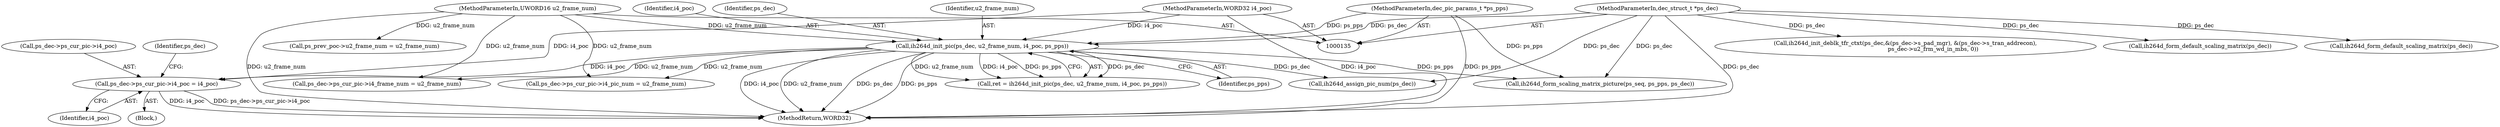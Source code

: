 digraph "0_Android_0b23c81c3dd9ec38f7e6806a3955fed1925541a0_3@pointer" {
"1001179" [label="(Call,ps_dec->ps_cur_pic->i4_poc = i4_poc)"];
"1000590" [label="(Call,ih264d_init_pic(ps_dec, u2_frame_num, i4_poc, ps_pps))"];
"1000136" [label="(MethodParameterIn,dec_struct_t *ps_dec)"];
"1000139" [label="(MethodParameterIn,UWORD16 u2_frame_num)"];
"1000137" [label="(MethodParameterIn,WORD32 i4_poc)"];
"1000140" [label="(MethodParameterIn,dec_pic_params_t *ps_pps)"];
"1000590" [label="(Call,ih264d_init_pic(ps_dec, u2_frame_num, i4_poc, ps_pps))"];
"1002104" [label="(Call,ih264d_init_deblk_tfr_ctxt(ps_dec,&(ps_dec->s_pad_mgr), &(ps_dec->s_tran_addrecon),\n                               ps_dec->u2_frm_wd_in_mbs, 0))"];
"1001189" [label="(Identifier,ps_dec)"];
"1001185" [label="(Identifier,i4_poc)"];
"1000136" [label="(MethodParameterIn,dec_struct_t *ps_dec)"];
"1000140" [label="(MethodParameterIn,dec_pic_params_t *ps_pps)"];
"1002159" [label="(MethodReturn,WORD32)"];
"1001179" [label="(Call,ps_dec->ps_cur_pic->i4_poc = i4_poc)"];
"1001186" [label="(Call,ps_dec->ps_cur_pic->i4_frame_num = u2_frame_num)"];
"1002009" [label="(Call,ih264d_form_default_scaling_matrix(ps_dec))"];
"1000593" [label="(Identifier,i4_poc)"];
"1000141" [label="(Block,)"];
"1000588" [label="(Call,ret = ih264d_init_pic(ps_dec, u2_frame_num, i4_poc, ps_pps))"];
"1001193" [label="(Call,ps_dec->ps_cur_pic->i4_pic_num = u2_frame_num)"];
"1001996" [label="(Call,ih264d_form_scaling_matrix_picture(ps_seq, ps_pps, ps_dec))"];
"1002025" [label="(Call,ih264d_form_default_scaling_matrix(ps_dec))"];
"1000139" [label="(MethodParameterIn,UWORD16 u2_frame_num)"];
"1000252" [label="(Call,ps_prev_poc->u2_frame_num = u2_frame_num)"];
"1000591" [label="(Identifier,ps_dec)"];
"1000594" [label="(Identifier,ps_pps)"];
"1000137" [label="(MethodParameterIn,WORD32 i4_poc)"];
"1001944" [label="(Call,ih264d_assign_pic_num(ps_dec))"];
"1001180" [label="(Call,ps_dec->ps_cur_pic->i4_poc)"];
"1000592" [label="(Identifier,u2_frame_num)"];
"1001179" -> "1000141"  [label="AST: "];
"1001179" -> "1001185"  [label="CFG: "];
"1001180" -> "1001179"  [label="AST: "];
"1001185" -> "1001179"  [label="AST: "];
"1001189" -> "1001179"  [label="CFG: "];
"1001179" -> "1002159"  [label="DDG: i4_poc"];
"1001179" -> "1002159"  [label="DDG: ps_dec->ps_cur_pic->i4_poc"];
"1000590" -> "1001179"  [label="DDG: i4_poc"];
"1000137" -> "1001179"  [label="DDG: i4_poc"];
"1000590" -> "1000588"  [label="AST: "];
"1000590" -> "1000594"  [label="CFG: "];
"1000591" -> "1000590"  [label="AST: "];
"1000592" -> "1000590"  [label="AST: "];
"1000593" -> "1000590"  [label="AST: "];
"1000594" -> "1000590"  [label="AST: "];
"1000588" -> "1000590"  [label="CFG: "];
"1000590" -> "1002159"  [label="DDG: u2_frame_num"];
"1000590" -> "1002159"  [label="DDG: ps_dec"];
"1000590" -> "1002159"  [label="DDG: ps_pps"];
"1000590" -> "1002159"  [label="DDG: i4_poc"];
"1000590" -> "1000588"  [label="DDG: ps_dec"];
"1000590" -> "1000588"  [label="DDG: u2_frame_num"];
"1000590" -> "1000588"  [label="DDG: i4_poc"];
"1000590" -> "1000588"  [label="DDG: ps_pps"];
"1000136" -> "1000590"  [label="DDG: ps_dec"];
"1000139" -> "1000590"  [label="DDG: u2_frame_num"];
"1000137" -> "1000590"  [label="DDG: i4_poc"];
"1000140" -> "1000590"  [label="DDG: ps_pps"];
"1000590" -> "1001186"  [label="DDG: u2_frame_num"];
"1000590" -> "1001193"  [label="DDG: u2_frame_num"];
"1000590" -> "1001944"  [label="DDG: ps_dec"];
"1000590" -> "1001996"  [label="DDG: ps_pps"];
"1000136" -> "1000135"  [label="AST: "];
"1000136" -> "1002159"  [label="DDG: ps_dec"];
"1000136" -> "1001944"  [label="DDG: ps_dec"];
"1000136" -> "1001996"  [label="DDG: ps_dec"];
"1000136" -> "1002009"  [label="DDG: ps_dec"];
"1000136" -> "1002025"  [label="DDG: ps_dec"];
"1000136" -> "1002104"  [label="DDG: ps_dec"];
"1000139" -> "1000135"  [label="AST: "];
"1000139" -> "1002159"  [label="DDG: u2_frame_num"];
"1000139" -> "1000252"  [label="DDG: u2_frame_num"];
"1000139" -> "1001186"  [label="DDG: u2_frame_num"];
"1000139" -> "1001193"  [label="DDG: u2_frame_num"];
"1000137" -> "1000135"  [label="AST: "];
"1000137" -> "1002159"  [label="DDG: i4_poc"];
"1000140" -> "1000135"  [label="AST: "];
"1000140" -> "1002159"  [label="DDG: ps_pps"];
"1000140" -> "1001996"  [label="DDG: ps_pps"];
}
